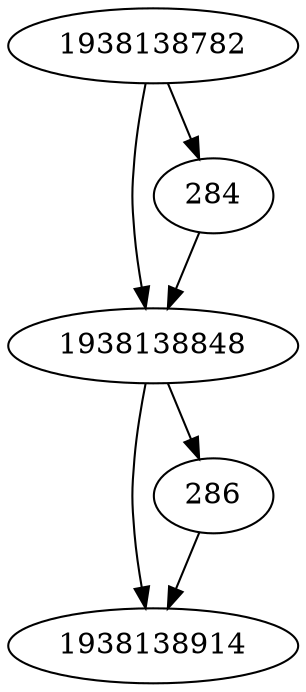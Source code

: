 strict digraph  {
1938138848;
1938138914;
284;
1938138782;
286;
1938138848 -> 1938138914;
1938138848 -> 286;
284 -> 1938138848;
1938138782 -> 1938138848;
1938138782 -> 284;
286 -> 1938138914;
}
